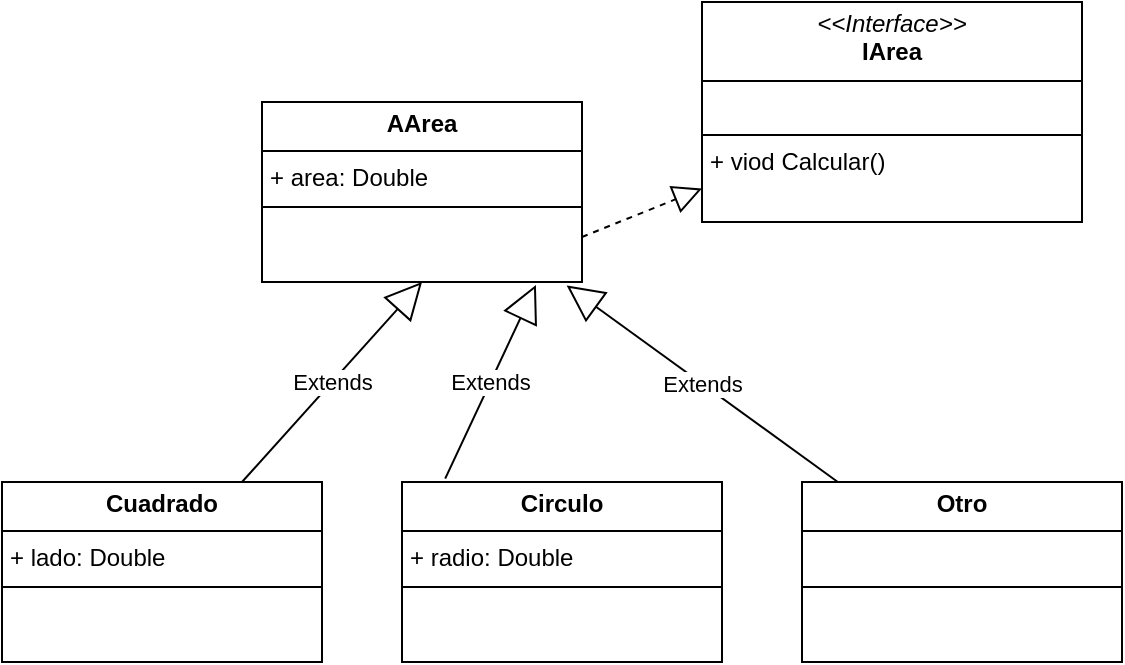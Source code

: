<mxfile version="24.0.4" type="github">
  <diagram name="Página-1" id="kn_g1hRXfzkJ5Y78whcs">
    <mxGraphModel dx="724" dy="426" grid="1" gridSize="10" guides="1" tooltips="1" connect="1" arrows="1" fold="1" page="1" pageScale="1" pageWidth="827" pageHeight="1169" math="0" shadow="0">
      <root>
        <mxCell id="0" />
        <mxCell id="1" parent="0" />
        <mxCell id="43RiMsJYhbWpYPDnHU7f-8" value="&lt;p style=&quot;margin:0px;margin-top:4px;text-align:center;&quot;&gt;&lt;b&gt;AArea&lt;/b&gt;&lt;/p&gt;&lt;hr size=&quot;1&quot; style=&quot;border-style:solid;&quot;&gt;&lt;p style=&quot;margin:0px;margin-left:4px;&quot;&gt;+ area: Double&lt;/p&gt;&lt;hr size=&quot;1&quot; style=&quot;border-style:solid;&quot;&gt;&lt;p style=&quot;margin:0px;margin-left:4px;&quot;&gt;&amp;nbsp;&lt;/p&gt;" style="verticalAlign=top;align=left;overflow=fill;html=1;whiteSpace=wrap;" vertex="1" parent="1">
          <mxGeometry x="320" y="80" width="160" height="90" as="geometry" />
        </mxCell>
        <mxCell id="43RiMsJYhbWpYPDnHU7f-9" value="" style="endArrow=block;dashed=1;endFill=0;endSize=12;html=1;rounded=0;" edge="1" parent="1" source="43RiMsJYhbWpYPDnHU7f-7">
          <mxGeometry width="160" relative="1" as="geometry">
            <mxPoint x="510" y="120" as="sourcePoint" />
            <mxPoint x="670" y="120" as="targetPoint" />
          </mxGeometry>
        </mxCell>
        <mxCell id="43RiMsJYhbWpYPDnHU7f-10" value="" style="endArrow=block;dashed=1;endFill=0;endSize=12;html=1;rounded=0;exitX=1;exitY=0.75;exitDx=0;exitDy=0;" edge="1" parent="1" source="43RiMsJYhbWpYPDnHU7f-8" target="43RiMsJYhbWpYPDnHU7f-7">
          <mxGeometry width="160" relative="1" as="geometry">
            <mxPoint x="510" y="120" as="sourcePoint" />
            <mxPoint x="670" y="120" as="targetPoint" />
          </mxGeometry>
        </mxCell>
        <mxCell id="43RiMsJYhbWpYPDnHU7f-7" value="&lt;p style=&quot;margin:0px;margin-top:4px;text-align:center;&quot;&gt;&lt;i&gt;&amp;lt;&amp;lt;Interface&amp;gt;&amp;gt;&lt;/i&gt;&lt;br&gt;&lt;b&gt;IArea&lt;/b&gt;&lt;/p&gt;&lt;hr size=&quot;1&quot; style=&quot;border-style:solid;&quot;&gt;&lt;p style=&quot;margin:0px;margin-left:4px;&quot;&gt;&lt;br&gt;&lt;/p&gt;&lt;hr size=&quot;1&quot; style=&quot;border-style:solid;&quot;&gt;&lt;p style=&quot;margin:0px;margin-left:4px;&quot;&gt;+ viod Calcular()&lt;/p&gt;" style="verticalAlign=top;align=left;overflow=fill;html=1;whiteSpace=wrap;" vertex="1" parent="1">
          <mxGeometry x="540" y="30" width="190" height="110" as="geometry" />
        </mxCell>
        <mxCell id="43RiMsJYhbWpYPDnHU7f-11" value="&lt;p style=&quot;margin:0px;margin-top:4px;text-align:center;&quot;&gt;&lt;b&gt;Cuadrado&lt;/b&gt;&lt;/p&gt;&lt;hr size=&quot;1&quot; style=&quot;border-style:solid;&quot;&gt;&lt;p style=&quot;margin:0px;margin-left:4px;&quot;&gt;+ lado: Double&lt;/p&gt;&lt;hr size=&quot;1&quot; style=&quot;border-style:solid;&quot;&gt;&lt;p style=&quot;margin:0px;margin-left:4px;&quot;&gt;&amp;nbsp;&lt;/p&gt;" style="verticalAlign=top;align=left;overflow=fill;html=1;whiteSpace=wrap;" vertex="1" parent="1">
          <mxGeometry x="190" y="270" width="160" height="90" as="geometry" />
        </mxCell>
        <mxCell id="43RiMsJYhbWpYPDnHU7f-13" value="Extends" style="endArrow=block;endSize=16;endFill=0;html=1;rounded=0;exitX=0.75;exitY=0;exitDx=0;exitDy=0;entryX=0.5;entryY=1;entryDx=0;entryDy=0;" edge="1" parent="1" source="43RiMsJYhbWpYPDnHU7f-11" target="43RiMsJYhbWpYPDnHU7f-8">
          <mxGeometry width="160" relative="1" as="geometry">
            <mxPoint x="550" y="250" as="sourcePoint" />
            <mxPoint x="710" y="250" as="targetPoint" />
          </mxGeometry>
        </mxCell>
        <mxCell id="43RiMsJYhbWpYPDnHU7f-14" value="&lt;p style=&quot;margin:0px;margin-top:4px;text-align:center;&quot;&gt;&lt;b&gt;Circulo&lt;/b&gt;&lt;/p&gt;&lt;hr size=&quot;1&quot; style=&quot;border-style:solid;&quot;&gt;&lt;p style=&quot;margin:0px;margin-left:4px;&quot;&gt;+ radio: Double&lt;/p&gt;&lt;hr size=&quot;1&quot; style=&quot;border-style:solid;&quot;&gt;&lt;p style=&quot;margin:0px;margin-left:4px;&quot;&gt;&amp;nbsp;&lt;/p&gt;" style="verticalAlign=top;align=left;overflow=fill;html=1;whiteSpace=wrap;" vertex="1" parent="1">
          <mxGeometry x="390" y="270" width="160" height="90" as="geometry" />
        </mxCell>
        <mxCell id="43RiMsJYhbWpYPDnHU7f-15" value="Extends" style="endArrow=block;endSize=16;endFill=0;html=1;rounded=0;exitX=0.135;exitY=-0.019;exitDx=0;exitDy=0;entryX=0.856;entryY=1.017;entryDx=0;entryDy=0;exitPerimeter=0;entryPerimeter=0;" edge="1" parent="1" source="43RiMsJYhbWpYPDnHU7f-14" target="43RiMsJYhbWpYPDnHU7f-8">
          <mxGeometry width="160" relative="1" as="geometry">
            <mxPoint x="480" y="280" as="sourcePoint" />
            <mxPoint x="490" y="210" as="targetPoint" />
          </mxGeometry>
        </mxCell>
        <mxCell id="43RiMsJYhbWpYPDnHU7f-16" value="&lt;p style=&quot;margin:0px;margin-top:4px;text-align:center;&quot;&gt;&lt;b&gt;Otro&lt;/b&gt;&lt;/p&gt;&lt;hr size=&quot;1&quot; style=&quot;border-style:solid;&quot;&gt;&lt;p style=&quot;margin:0px;margin-left:4px;&quot;&gt;&lt;br&gt;&lt;/p&gt;&lt;hr size=&quot;1&quot; style=&quot;border-style:solid;&quot;&gt;&lt;p style=&quot;margin:0px;margin-left:4px;&quot;&gt;&amp;nbsp;&lt;/p&gt;" style="verticalAlign=top;align=left;overflow=fill;html=1;whiteSpace=wrap;" vertex="1" parent="1">
          <mxGeometry x="590" y="270" width="160" height="90" as="geometry" />
        </mxCell>
        <mxCell id="43RiMsJYhbWpYPDnHU7f-17" value="Extends" style="endArrow=block;endSize=16;endFill=0;html=1;rounded=0;entryX=0.952;entryY=1.019;entryDx=0;entryDy=0;entryPerimeter=0;" edge="1" parent="1" source="43RiMsJYhbWpYPDnHU7f-16" target="43RiMsJYhbWpYPDnHU7f-8">
          <mxGeometry width="160" relative="1" as="geometry">
            <mxPoint x="422" y="278" as="sourcePoint" />
            <mxPoint x="467" y="182" as="targetPoint" />
          </mxGeometry>
        </mxCell>
      </root>
    </mxGraphModel>
  </diagram>
</mxfile>

